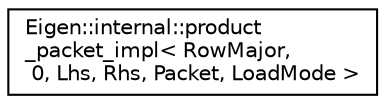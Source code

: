 digraph "Graphical Class Hierarchy"
{
  edge [fontname="Helvetica",fontsize="10",labelfontname="Helvetica",labelfontsize="10"];
  node [fontname="Helvetica",fontsize="10",shape=record];
  rankdir="LR";
  Node1 [label="Eigen::internal::product\l_packet_impl\< RowMajor,\l 0, Lhs, Rhs, Packet, LoadMode \>",height=0.2,width=0.4,color="black", fillcolor="white", style="filled",URL="$struct_eigen_1_1internal_1_1product__packet__impl_3_01_row_major_00_010_00_01_lhs_00_01_rhs_00_01_packet_00_01_load_mode_01_4.html"];
}
